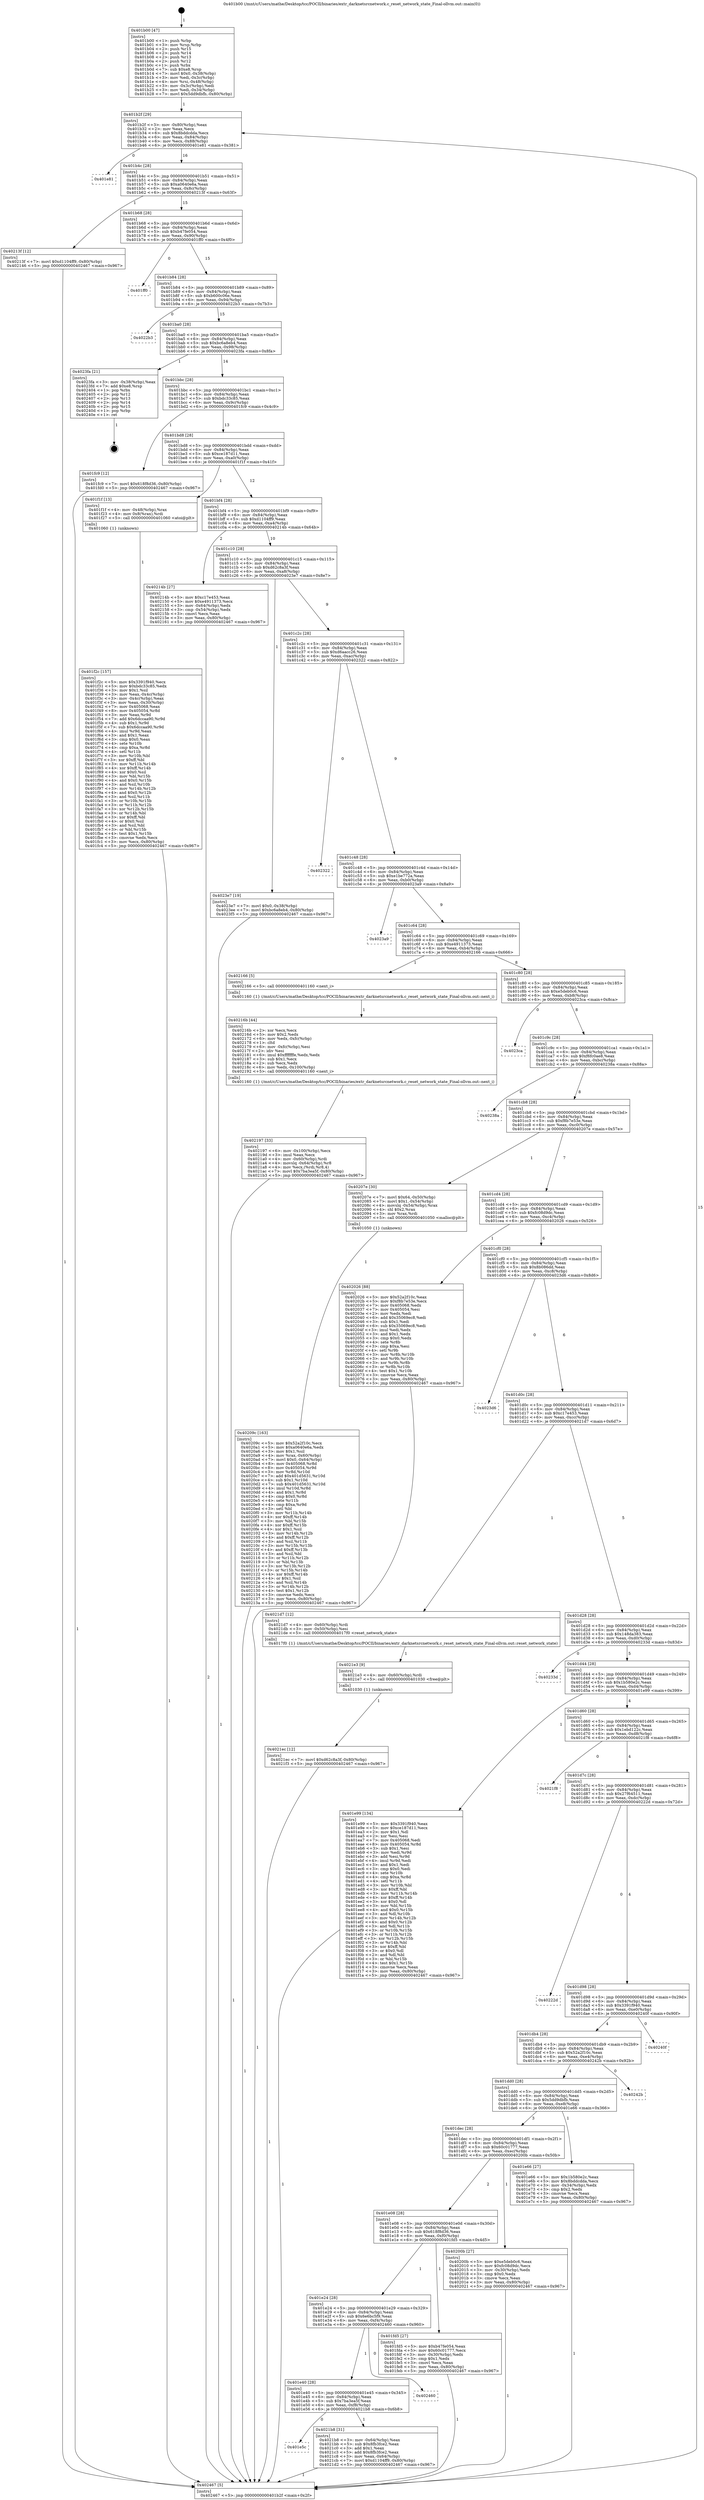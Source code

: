digraph "0x401b00" {
  label = "0x401b00 (/mnt/c/Users/mathe/Desktop/tcc/POCII/binaries/extr_darknetsrcnetwork.c_reset_network_state_Final-ollvm.out::main(0))"
  labelloc = "t"
  node[shape=record]

  Entry [label="",width=0.3,height=0.3,shape=circle,fillcolor=black,style=filled]
  "0x401b2f" [label="{
     0x401b2f [29]\l
     | [instrs]\l
     &nbsp;&nbsp;0x401b2f \<+3\>: mov -0x80(%rbp),%eax\l
     &nbsp;&nbsp;0x401b32 \<+2\>: mov %eax,%ecx\l
     &nbsp;&nbsp;0x401b34 \<+6\>: sub $0x8bddcdda,%ecx\l
     &nbsp;&nbsp;0x401b3a \<+6\>: mov %eax,-0x84(%rbp)\l
     &nbsp;&nbsp;0x401b40 \<+6\>: mov %ecx,-0x88(%rbp)\l
     &nbsp;&nbsp;0x401b46 \<+6\>: je 0000000000401e81 \<main+0x381\>\l
  }"]
  "0x401e81" [label="{
     0x401e81\l
  }", style=dashed]
  "0x401b4c" [label="{
     0x401b4c [28]\l
     | [instrs]\l
     &nbsp;&nbsp;0x401b4c \<+5\>: jmp 0000000000401b51 \<main+0x51\>\l
     &nbsp;&nbsp;0x401b51 \<+6\>: mov -0x84(%rbp),%eax\l
     &nbsp;&nbsp;0x401b57 \<+5\>: sub $0xa0640e6a,%eax\l
     &nbsp;&nbsp;0x401b5c \<+6\>: mov %eax,-0x8c(%rbp)\l
     &nbsp;&nbsp;0x401b62 \<+6\>: je 000000000040213f \<main+0x63f\>\l
  }"]
  Exit [label="",width=0.3,height=0.3,shape=circle,fillcolor=black,style=filled,peripheries=2]
  "0x40213f" [label="{
     0x40213f [12]\l
     | [instrs]\l
     &nbsp;&nbsp;0x40213f \<+7\>: movl $0xd1104ff9,-0x80(%rbp)\l
     &nbsp;&nbsp;0x402146 \<+5\>: jmp 0000000000402467 \<main+0x967\>\l
  }"]
  "0x401b68" [label="{
     0x401b68 [28]\l
     | [instrs]\l
     &nbsp;&nbsp;0x401b68 \<+5\>: jmp 0000000000401b6d \<main+0x6d\>\l
     &nbsp;&nbsp;0x401b6d \<+6\>: mov -0x84(%rbp),%eax\l
     &nbsp;&nbsp;0x401b73 \<+5\>: sub $0xb47fe054,%eax\l
     &nbsp;&nbsp;0x401b78 \<+6\>: mov %eax,-0x90(%rbp)\l
     &nbsp;&nbsp;0x401b7e \<+6\>: je 0000000000401ff0 \<main+0x4f0\>\l
  }"]
  "0x4021ec" [label="{
     0x4021ec [12]\l
     | [instrs]\l
     &nbsp;&nbsp;0x4021ec \<+7\>: movl $0xd62c8a3f,-0x80(%rbp)\l
     &nbsp;&nbsp;0x4021f3 \<+5\>: jmp 0000000000402467 \<main+0x967\>\l
  }"]
  "0x401ff0" [label="{
     0x401ff0\l
  }", style=dashed]
  "0x401b84" [label="{
     0x401b84 [28]\l
     | [instrs]\l
     &nbsp;&nbsp;0x401b84 \<+5\>: jmp 0000000000401b89 \<main+0x89\>\l
     &nbsp;&nbsp;0x401b89 \<+6\>: mov -0x84(%rbp),%eax\l
     &nbsp;&nbsp;0x401b8f \<+5\>: sub $0xb600c06e,%eax\l
     &nbsp;&nbsp;0x401b94 \<+6\>: mov %eax,-0x94(%rbp)\l
     &nbsp;&nbsp;0x401b9a \<+6\>: je 00000000004022b3 \<main+0x7b3\>\l
  }"]
  "0x4021e3" [label="{
     0x4021e3 [9]\l
     | [instrs]\l
     &nbsp;&nbsp;0x4021e3 \<+4\>: mov -0x60(%rbp),%rdi\l
     &nbsp;&nbsp;0x4021e7 \<+5\>: call 0000000000401030 \<free@plt\>\l
     | [calls]\l
     &nbsp;&nbsp;0x401030 \{1\} (unknown)\l
  }"]
  "0x4022b3" [label="{
     0x4022b3\l
  }", style=dashed]
  "0x401ba0" [label="{
     0x401ba0 [28]\l
     | [instrs]\l
     &nbsp;&nbsp;0x401ba0 \<+5\>: jmp 0000000000401ba5 \<main+0xa5\>\l
     &nbsp;&nbsp;0x401ba5 \<+6\>: mov -0x84(%rbp),%eax\l
     &nbsp;&nbsp;0x401bab \<+5\>: sub $0xbc6a8eb4,%eax\l
     &nbsp;&nbsp;0x401bb0 \<+6\>: mov %eax,-0x98(%rbp)\l
     &nbsp;&nbsp;0x401bb6 \<+6\>: je 00000000004023fa \<main+0x8fa\>\l
  }"]
  "0x401e5c" [label="{
     0x401e5c\l
  }", style=dashed]
  "0x4023fa" [label="{
     0x4023fa [21]\l
     | [instrs]\l
     &nbsp;&nbsp;0x4023fa \<+3\>: mov -0x38(%rbp),%eax\l
     &nbsp;&nbsp;0x4023fd \<+7\>: add $0xe8,%rsp\l
     &nbsp;&nbsp;0x402404 \<+1\>: pop %rbx\l
     &nbsp;&nbsp;0x402405 \<+2\>: pop %r12\l
     &nbsp;&nbsp;0x402407 \<+2\>: pop %r13\l
     &nbsp;&nbsp;0x402409 \<+2\>: pop %r14\l
     &nbsp;&nbsp;0x40240b \<+2\>: pop %r15\l
     &nbsp;&nbsp;0x40240d \<+1\>: pop %rbp\l
     &nbsp;&nbsp;0x40240e \<+1\>: ret\l
  }"]
  "0x401bbc" [label="{
     0x401bbc [28]\l
     | [instrs]\l
     &nbsp;&nbsp;0x401bbc \<+5\>: jmp 0000000000401bc1 \<main+0xc1\>\l
     &nbsp;&nbsp;0x401bc1 \<+6\>: mov -0x84(%rbp),%eax\l
     &nbsp;&nbsp;0x401bc7 \<+5\>: sub $0xbdc33c85,%eax\l
     &nbsp;&nbsp;0x401bcc \<+6\>: mov %eax,-0x9c(%rbp)\l
     &nbsp;&nbsp;0x401bd2 \<+6\>: je 0000000000401fc9 \<main+0x4c9\>\l
  }"]
  "0x4021b8" [label="{
     0x4021b8 [31]\l
     | [instrs]\l
     &nbsp;&nbsp;0x4021b8 \<+3\>: mov -0x64(%rbp),%eax\l
     &nbsp;&nbsp;0x4021bb \<+5\>: sub $0x8fb3fce2,%eax\l
     &nbsp;&nbsp;0x4021c0 \<+3\>: add $0x1,%eax\l
     &nbsp;&nbsp;0x4021c3 \<+5\>: add $0x8fb3fce2,%eax\l
     &nbsp;&nbsp;0x4021c8 \<+3\>: mov %eax,-0x64(%rbp)\l
     &nbsp;&nbsp;0x4021cb \<+7\>: movl $0xd1104ff9,-0x80(%rbp)\l
     &nbsp;&nbsp;0x4021d2 \<+5\>: jmp 0000000000402467 \<main+0x967\>\l
  }"]
  "0x401fc9" [label="{
     0x401fc9 [12]\l
     | [instrs]\l
     &nbsp;&nbsp;0x401fc9 \<+7\>: movl $0x618f8d36,-0x80(%rbp)\l
     &nbsp;&nbsp;0x401fd0 \<+5\>: jmp 0000000000402467 \<main+0x967\>\l
  }"]
  "0x401bd8" [label="{
     0x401bd8 [28]\l
     | [instrs]\l
     &nbsp;&nbsp;0x401bd8 \<+5\>: jmp 0000000000401bdd \<main+0xdd\>\l
     &nbsp;&nbsp;0x401bdd \<+6\>: mov -0x84(%rbp),%eax\l
     &nbsp;&nbsp;0x401be3 \<+5\>: sub $0xce187d11,%eax\l
     &nbsp;&nbsp;0x401be8 \<+6\>: mov %eax,-0xa0(%rbp)\l
     &nbsp;&nbsp;0x401bee \<+6\>: je 0000000000401f1f \<main+0x41f\>\l
  }"]
  "0x401e40" [label="{
     0x401e40 [28]\l
     | [instrs]\l
     &nbsp;&nbsp;0x401e40 \<+5\>: jmp 0000000000401e45 \<main+0x345\>\l
     &nbsp;&nbsp;0x401e45 \<+6\>: mov -0x84(%rbp),%eax\l
     &nbsp;&nbsp;0x401e4b \<+5\>: sub $0x7ba3ea5f,%eax\l
     &nbsp;&nbsp;0x401e50 \<+6\>: mov %eax,-0xf8(%rbp)\l
     &nbsp;&nbsp;0x401e56 \<+6\>: je 00000000004021b8 \<main+0x6b8\>\l
  }"]
  "0x401f1f" [label="{
     0x401f1f [13]\l
     | [instrs]\l
     &nbsp;&nbsp;0x401f1f \<+4\>: mov -0x48(%rbp),%rax\l
     &nbsp;&nbsp;0x401f23 \<+4\>: mov 0x8(%rax),%rdi\l
     &nbsp;&nbsp;0x401f27 \<+5\>: call 0000000000401060 \<atoi@plt\>\l
     | [calls]\l
     &nbsp;&nbsp;0x401060 \{1\} (unknown)\l
  }"]
  "0x401bf4" [label="{
     0x401bf4 [28]\l
     | [instrs]\l
     &nbsp;&nbsp;0x401bf4 \<+5\>: jmp 0000000000401bf9 \<main+0xf9\>\l
     &nbsp;&nbsp;0x401bf9 \<+6\>: mov -0x84(%rbp),%eax\l
     &nbsp;&nbsp;0x401bff \<+5\>: sub $0xd1104ff9,%eax\l
     &nbsp;&nbsp;0x401c04 \<+6\>: mov %eax,-0xa4(%rbp)\l
     &nbsp;&nbsp;0x401c0a \<+6\>: je 000000000040214b \<main+0x64b\>\l
  }"]
  "0x402460" [label="{
     0x402460\l
  }", style=dashed]
  "0x40214b" [label="{
     0x40214b [27]\l
     | [instrs]\l
     &nbsp;&nbsp;0x40214b \<+5\>: mov $0xc17e453,%eax\l
     &nbsp;&nbsp;0x402150 \<+5\>: mov $0xe4911373,%ecx\l
     &nbsp;&nbsp;0x402155 \<+3\>: mov -0x64(%rbp),%edx\l
     &nbsp;&nbsp;0x402158 \<+3\>: cmp -0x54(%rbp),%edx\l
     &nbsp;&nbsp;0x40215b \<+3\>: cmovl %ecx,%eax\l
     &nbsp;&nbsp;0x40215e \<+3\>: mov %eax,-0x80(%rbp)\l
     &nbsp;&nbsp;0x402161 \<+5\>: jmp 0000000000402467 \<main+0x967\>\l
  }"]
  "0x401c10" [label="{
     0x401c10 [28]\l
     | [instrs]\l
     &nbsp;&nbsp;0x401c10 \<+5\>: jmp 0000000000401c15 \<main+0x115\>\l
     &nbsp;&nbsp;0x401c15 \<+6\>: mov -0x84(%rbp),%eax\l
     &nbsp;&nbsp;0x401c1b \<+5\>: sub $0xd62c8a3f,%eax\l
     &nbsp;&nbsp;0x401c20 \<+6\>: mov %eax,-0xa8(%rbp)\l
     &nbsp;&nbsp;0x401c26 \<+6\>: je 00000000004023e7 \<main+0x8e7\>\l
  }"]
  "0x402197" [label="{
     0x402197 [33]\l
     | [instrs]\l
     &nbsp;&nbsp;0x402197 \<+6\>: mov -0x100(%rbp),%ecx\l
     &nbsp;&nbsp;0x40219d \<+3\>: imul %eax,%ecx\l
     &nbsp;&nbsp;0x4021a0 \<+4\>: mov -0x60(%rbp),%rdi\l
     &nbsp;&nbsp;0x4021a4 \<+4\>: movslq -0x64(%rbp),%r8\l
     &nbsp;&nbsp;0x4021a8 \<+4\>: mov %ecx,(%rdi,%r8,4)\l
     &nbsp;&nbsp;0x4021ac \<+7\>: movl $0x7ba3ea5f,-0x80(%rbp)\l
     &nbsp;&nbsp;0x4021b3 \<+5\>: jmp 0000000000402467 \<main+0x967\>\l
  }"]
  "0x4023e7" [label="{
     0x4023e7 [19]\l
     | [instrs]\l
     &nbsp;&nbsp;0x4023e7 \<+7\>: movl $0x0,-0x38(%rbp)\l
     &nbsp;&nbsp;0x4023ee \<+7\>: movl $0xbc6a8eb4,-0x80(%rbp)\l
     &nbsp;&nbsp;0x4023f5 \<+5\>: jmp 0000000000402467 \<main+0x967\>\l
  }"]
  "0x401c2c" [label="{
     0x401c2c [28]\l
     | [instrs]\l
     &nbsp;&nbsp;0x401c2c \<+5\>: jmp 0000000000401c31 \<main+0x131\>\l
     &nbsp;&nbsp;0x401c31 \<+6\>: mov -0x84(%rbp),%eax\l
     &nbsp;&nbsp;0x401c37 \<+5\>: sub $0xd6aacc26,%eax\l
     &nbsp;&nbsp;0x401c3c \<+6\>: mov %eax,-0xac(%rbp)\l
     &nbsp;&nbsp;0x401c42 \<+6\>: je 0000000000402322 \<main+0x822\>\l
  }"]
  "0x40216b" [label="{
     0x40216b [44]\l
     | [instrs]\l
     &nbsp;&nbsp;0x40216b \<+2\>: xor %ecx,%ecx\l
     &nbsp;&nbsp;0x40216d \<+5\>: mov $0x2,%edx\l
     &nbsp;&nbsp;0x402172 \<+6\>: mov %edx,-0xfc(%rbp)\l
     &nbsp;&nbsp;0x402178 \<+1\>: cltd\l
     &nbsp;&nbsp;0x402179 \<+6\>: mov -0xfc(%rbp),%esi\l
     &nbsp;&nbsp;0x40217f \<+2\>: idiv %esi\l
     &nbsp;&nbsp;0x402181 \<+6\>: imul $0xfffffffe,%edx,%edx\l
     &nbsp;&nbsp;0x402187 \<+3\>: sub $0x1,%ecx\l
     &nbsp;&nbsp;0x40218a \<+2\>: sub %ecx,%edx\l
     &nbsp;&nbsp;0x40218c \<+6\>: mov %edx,-0x100(%rbp)\l
     &nbsp;&nbsp;0x402192 \<+5\>: call 0000000000401160 \<next_i\>\l
     | [calls]\l
     &nbsp;&nbsp;0x401160 \{1\} (/mnt/c/Users/mathe/Desktop/tcc/POCII/binaries/extr_darknetsrcnetwork.c_reset_network_state_Final-ollvm.out::next_i)\l
  }"]
  "0x402322" [label="{
     0x402322\l
  }", style=dashed]
  "0x401c48" [label="{
     0x401c48 [28]\l
     | [instrs]\l
     &nbsp;&nbsp;0x401c48 \<+5\>: jmp 0000000000401c4d \<main+0x14d\>\l
     &nbsp;&nbsp;0x401c4d \<+6\>: mov -0x84(%rbp),%eax\l
     &nbsp;&nbsp;0x401c53 \<+5\>: sub $0xe1be772a,%eax\l
     &nbsp;&nbsp;0x401c58 \<+6\>: mov %eax,-0xb0(%rbp)\l
     &nbsp;&nbsp;0x401c5e \<+6\>: je 00000000004023a9 \<main+0x8a9\>\l
  }"]
  "0x40209c" [label="{
     0x40209c [163]\l
     | [instrs]\l
     &nbsp;&nbsp;0x40209c \<+5\>: mov $0x52a2f10c,%ecx\l
     &nbsp;&nbsp;0x4020a1 \<+5\>: mov $0xa0640e6a,%edx\l
     &nbsp;&nbsp;0x4020a6 \<+3\>: mov $0x1,%sil\l
     &nbsp;&nbsp;0x4020a9 \<+4\>: mov %rax,-0x60(%rbp)\l
     &nbsp;&nbsp;0x4020ad \<+7\>: movl $0x0,-0x64(%rbp)\l
     &nbsp;&nbsp;0x4020b4 \<+8\>: mov 0x405068,%r8d\l
     &nbsp;&nbsp;0x4020bc \<+8\>: mov 0x405054,%r9d\l
     &nbsp;&nbsp;0x4020c4 \<+3\>: mov %r8d,%r10d\l
     &nbsp;&nbsp;0x4020c7 \<+7\>: add $0x401d5631,%r10d\l
     &nbsp;&nbsp;0x4020ce \<+4\>: sub $0x1,%r10d\l
     &nbsp;&nbsp;0x4020d2 \<+7\>: sub $0x401d5631,%r10d\l
     &nbsp;&nbsp;0x4020d9 \<+4\>: imul %r10d,%r8d\l
     &nbsp;&nbsp;0x4020dd \<+4\>: and $0x1,%r8d\l
     &nbsp;&nbsp;0x4020e1 \<+4\>: cmp $0x0,%r8d\l
     &nbsp;&nbsp;0x4020e5 \<+4\>: sete %r11b\l
     &nbsp;&nbsp;0x4020e9 \<+4\>: cmp $0xa,%r9d\l
     &nbsp;&nbsp;0x4020ed \<+3\>: setl %bl\l
     &nbsp;&nbsp;0x4020f0 \<+3\>: mov %r11b,%r14b\l
     &nbsp;&nbsp;0x4020f3 \<+4\>: xor $0xff,%r14b\l
     &nbsp;&nbsp;0x4020f7 \<+3\>: mov %bl,%r15b\l
     &nbsp;&nbsp;0x4020fa \<+4\>: xor $0xff,%r15b\l
     &nbsp;&nbsp;0x4020fe \<+4\>: xor $0x1,%sil\l
     &nbsp;&nbsp;0x402102 \<+3\>: mov %r14b,%r12b\l
     &nbsp;&nbsp;0x402105 \<+4\>: and $0xff,%r12b\l
     &nbsp;&nbsp;0x402109 \<+3\>: and %sil,%r11b\l
     &nbsp;&nbsp;0x40210c \<+3\>: mov %r15b,%r13b\l
     &nbsp;&nbsp;0x40210f \<+4\>: and $0xff,%r13b\l
     &nbsp;&nbsp;0x402113 \<+3\>: and %sil,%bl\l
     &nbsp;&nbsp;0x402116 \<+3\>: or %r11b,%r12b\l
     &nbsp;&nbsp;0x402119 \<+3\>: or %bl,%r13b\l
     &nbsp;&nbsp;0x40211c \<+3\>: xor %r13b,%r12b\l
     &nbsp;&nbsp;0x40211f \<+3\>: or %r15b,%r14b\l
     &nbsp;&nbsp;0x402122 \<+4\>: xor $0xff,%r14b\l
     &nbsp;&nbsp;0x402126 \<+4\>: or $0x1,%sil\l
     &nbsp;&nbsp;0x40212a \<+3\>: and %sil,%r14b\l
     &nbsp;&nbsp;0x40212d \<+3\>: or %r14b,%r12b\l
     &nbsp;&nbsp;0x402130 \<+4\>: test $0x1,%r12b\l
     &nbsp;&nbsp;0x402134 \<+3\>: cmovne %edx,%ecx\l
     &nbsp;&nbsp;0x402137 \<+3\>: mov %ecx,-0x80(%rbp)\l
     &nbsp;&nbsp;0x40213a \<+5\>: jmp 0000000000402467 \<main+0x967\>\l
  }"]
  "0x4023a9" [label="{
     0x4023a9\l
  }", style=dashed]
  "0x401c64" [label="{
     0x401c64 [28]\l
     | [instrs]\l
     &nbsp;&nbsp;0x401c64 \<+5\>: jmp 0000000000401c69 \<main+0x169\>\l
     &nbsp;&nbsp;0x401c69 \<+6\>: mov -0x84(%rbp),%eax\l
     &nbsp;&nbsp;0x401c6f \<+5\>: sub $0xe4911373,%eax\l
     &nbsp;&nbsp;0x401c74 \<+6\>: mov %eax,-0xb4(%rbp)\l
     &nbsp;&nbsp;0x401c7a \<+6\>: je 0000000000402166 \<main+0x666\>\l
  }"]
  "0x401e24" [label="{
     0x401e24 [28]\l
     | [instrs]\l
     &nbsp;&nbsp;0x401e24 \<+5\>: jmp 0000000000401e29 \<main+0x329\>\l
     &nbsp;&nbsp;0x401e29 \<+6\>: mov -0x84(%rbp),%eax\l
     &nbsp;&nbsp;0x401e2f \<+5\>: sub $0x6e6bc5f9,%eax\l
     &nbsp;&nbsp;0x401e34 \<+6\>: mov %eax,-0xf4(%rbp)\l
     &nbsp;&nbsp;0x401e3a \<+6\>: je 0000000000402460 \<main+0x960\>\l
  }"]
  "0x402166" [label="{
     0x402166 [5]\l
     | [instrs]\l
     &nbsp;&nbsp;0x402166 \<+5\>: call 0000000000401160 \<next_i\>\l
     | [calls]\l
     &nbsp;&nbsp;0x401160 \{1\} (/mnt/c/Users/mathe/Desktop/tcc/POCII/binaries/extr_darknetsrcnetwork.c_reset_network_state_Final-ollvm.out::next_i)\l
  }"]
  "0x401c80" [label="{
     0x401c80 [28]\l
     | [instrs]\l
     &nbsp;&nbsp;0x401c80 \<+5\>: jmp 0000000000401c85 \<main+0x185\>\l
     &nbsp;&nbsp;0x401c85 \<+6\>: mov -0x84(%rbp),%eax\l
     &nbsp;&nbsp;0x401c8b \<+5\>: sub $0xe5deb0c6,%eax\l
     &nbsp;&nbsp;0x401c90 \<+6\>: mov %eax,-0xb8(%rbp)\l
     &nbsp;&nbsp;0x401c96 \<+6\>: je 00000000004023ca \<main+0x8ca\>\l
  }"]
  "0x401fd5" [label="{
     0x401fd5 [27]\l
     | [instrs]\l
     &nbsp;&nbsp;0x401fd5 \<+5\>: mov $0xb47fe054,%eax\l
     &nbsp;&nbsp;0x401fda \<+5\>: mov $0x60c01777,%ecx\l
     &nbsp;&nbsp;0x401fdf \<+3\>: mov -0x30(%rbp),%edx\l
     &nbsp;&nbsp;0x401fe2 \<+3\>: cmp $0x1,%edx\l
     &nbsp;&nbsp;0x401fe5 \<+3\>: cmovl %ecx,%eax\l
     &nbsp;&nbsp;0x401fe8 \<+3\>: mov %eax,-0x80(%rbp)\l
     &nbsp;&nbsp;0x401feb \<+5\>: jmp 0000000000402467 \<main+0x967\>\l
  }"]
  "0x4023ca" [label="{
     0x4023ca\l
  }", style=dashed]
  "0x401c9c" [label="{
     0x401c9c [28]\l
     | [instrs]\l
     &nbsp;&nbsp;0x401c9c \<+5\>: jmp 0000000000401ca1 \<main+0x1a1\>\l
     &nbsp;&nbsp;0x401ca1 \<+6\>: mov -0x84(%rbp),%eax\l
     &nbsp;&nbsp;0x401ca7 \<+5\>: sub $0xf6fc0ae8,%eax\l
     &nbsp;&nbsp;0x401cac \<+6\>: mov %eax,-0xbc(%rbp)\l
     &nbsp;&nbsp;0x401cb2 \<+6\>: je 000000000040238a \<main+0x88a\>\l
  }"]
  "0x401e08" [label="{
     0x401e08 [28]\l
     | [instrs]\l
     &nbsp;&nbsp;0x401e08 \<+5\>: jmp 0000000000401e0d \<main+0x30d\>\l
     &nbsp;&nbsp;0x401e0d \<+6\>: mov -0x84(%rbp),%eax\l
     &nbsp;&nbsp;0x401e13 \<+5\>: sub $0x618f8d36,%eax\l
     &nbsp;&nbsp;0x401e18 \<+6\>: mov %eax,-0xf0(%rbp)\l
     &nbsp;&nbsp;0x401e1e \<+6\>: je 0000000000401fd5 \<main+0x4d5\>\l
  }"]
  "0x40238a" [label="{
     0x40238a\l
  }", style=dashed]
  "0x401cb8" [label="{
     0x401cb8 [28]\l
     | [instrs]\l
     &nbsp;&nbsp;0x401cb8 \<+5\>: jmp 0000000000401cbd \<main+0x1bd\>\l
     &nbsp;&nbsp;0x401cbd \<+6\>: mov -0x84(%rbp),%eax\l
     &nbsp;&nbsp;0x401cc3 \<+5\>: sub $0xf8b7e53e,%eax\l
     &nbsp;&nbsp;0x401cc8 \<+6\>: mov %eax,-0xc0(%rbp)\l
     &nbsp;&nbsp;0x401cce \<+6\>: je 000000000040207e \<main+0x57e\>\l
  }"]
  "0x40200b" [label="{
     0x40200b [27]\l
     | [instrs]\l
     &nbsp;&nbsp;0x40200b \<+5\>: mov $0xe5deb0c6,%eax\l
     &nbsp;&nbsp;0x402010 \<+5\>: mov $0xfc08d9dc,%ecx\l
     &nbsp;&nbsp;0x402015 \<+3\>: mov -0x30(%rbp),%edx\l
     &nbsp;&nbsp;0x402018 \<+3\>: cmp $0x0,%edx\l
     &nbsp;&nbsp;0x40201b \<+3\>: cmove %ecx,%eax\l
     &nbsp;&nbsp;0x40201e \<+3\>: mov %eax,-0x80(%rbp)\l
     &nbsp;&nbsp;0x402021 \<+5\>: jmp 0000000000402467 \<main+0x967\>\l
  }"]
  "0x40207e" [label="{
     0x40207e [30]\l
     | [instrs]\l
     &nbsp;&nbsp;0x40207e \<+7\>: movl $0x64,-0x50(%rbp)\l
     &nbsp;&nbsp;0x402085 \<+7\>: movl $0x1,-0x54(%rbp)\l
     &nbsp;&nbsp;0x40208c \<+4\>: movslq -0x54(%rbp),%rax\l
     &nbsp;&nbsp;0x402090 \<+4\>: shl $0x2,%rax\l
     &nbsp;&nbsp;0x402094 \<+3\>: mov %rax,%rdi\l
     &nbsp;&nbsp;0x402097 \<+5\>: call 0000000000401050 \<malloc@plt\>\l
     | [calls]\l
     &nbsp;&nbsp;0x401050 \{1\} (unknown)\l
  }"]
  "0x401cd4" [label="{
     0x401cd4 [28]\l
     | [instrs]\l
     &nbsp;&nbsp;0x401cd4 \<+5\>: jmp 0000000000401cd9 \<main+0x1d9\>\l
     &nbsp;&nbsp;0x401cd9 \<+6\>: mov -0x84(%rbp),%eax\l
     &nbsp;&nbsp;0x401cdf \<+5\>: sub $0xfc08d9dc,%eax\l
     &nbsp;&nbsp;0x401ce4 \<+6\>: mov %eax,-0xc4(%rbp)\l
     &nbsp;&nbsp;0x401cea \<+6\>: je 0000000000402026 \<main+0x526\>\l
  }"]
  "0x401f2c" [label="{
     0x401f2c [157]\l
     | [instrs]\l
     &nbsp;&nbsp;0x401f2c \<+5\>: mov $0x3391f940,%ecx\l
     &nbsp;&nbsp;0x401f31 \<+5\>: mov $0xbdc33c85,%edx\l
     &nbsp;&nbsp;0x401f36 \<+3\>: mov $0x1,%sil\l
     &nbsp;&nbsp;0x401f39 \<+3\>: mov %eax,-0x4c(%rbp)\l
     &nbsp;&nbsp;0x401f3c \<+3\>: mov -0x4c(%rbp),%eax\l
     &nbsp;&nbsp;0x401f3f \<+3\>: mov %eax,-0x30(%rbp)\l
     &nbsp;&nbsp;0x401f42 \<+7\>: mov 0x405068,%eax\l
     &nbsp;&nbsp;0x401f49 \<+8\>: mov 0x405054,%r8d\l
     &nbsp;&nbsp;0x401f51 \<+3\>: mov %eax,%r9d\l
     &nbsp;&nbsp;0x401f54 \<+7\>: add $0x6dccaa90,%r9d\l
     &nbsp;&nbsp;0x401f5b \<+4\>: sub $0x1,%r9d\l
     &nbsp;&nbsp;0x401f5f \<+7\>: sub $0x6dccaa90,%r9d\l
     &nbsp;&nbsp;0x401f66 \<+4\>: imul %r9d,%eax\l
     &nbsp;&nbsp;0x401f6a \<+3\>: and $0x1,%eax\l
     &nbsp;&nbsp;0x401f6d \<+3\>: cmp $0x0,%eax\l
     &nbsp;&nbsp;0x401f70 \<+4\>: sete %r10b\l
     &nbsp;&nbsp;0x401f74 \<+4\>: cmp $0xa,%r8d\l
     &nbsp;&nbsp;0x401f78 \<+4\>: setl %r11b\l
     &nbsp;&nbsp;0x401f7c \<+3\>: mov %r10b,%bl\l
     &nbsp;&nbsp;0x401f7f \<+3\>: xor $0xff,%bl\l
     &nbsp;&nbsp;0x401f82 \<+3\>: mov %r11b,%r14b\l
     &nbsp;&nbsp;0x401f85 \<+4\>: xor $0xff,%r14b\l
     &nbsp;&nbsp;0x401f89 \<+4\>: xor $0x0,%sil\l
     &nbsp;&nbsp;0x401f8d \<+3\>: mov %bl,%r15b\l
     &nbsp;&nbsp;0x401f90 \<+4\>: and $0x0,%r15b\l
     &nbsp;&nbsp;0x401f94 \<+3\>: and %sil,%r10b\l
     &nbsp;&nbsp;0x401f97 \<+3\>: mov %r14b,%r12b\l
     &nbsp;&nbsp;0x401f9a \<+4\>: and $0x0,%r12b\l
     &nbsp;&nbsp;0x401f9e \<+3\>: and %sil,%r11b\l
     &nbsp;&nbsp;0x401fa1 \<+3\>: or %r10b,%r15b\l
     &nbsp;&nbsp;0x401fa4 \<+3\>: or %r11b,%r12b\l
     &nbsp;&nbsp;0x401fa7 \<+3\>: xor %r12b,%r15b\l
     &nbsp;&nbsp;0x401faa \<+3\>: or %r14b,%bl\l
     &nbsp;&nbsp;0x401fad \<+3\>: xor $0xff,%bl\l
     &nbsp;&nbsp;0x401fb0 \<+4\>: or $0x0,%sil\l
     &nbsp;&nbsp;0x401fb4 \<+3\>: and %sil,%bl\l
     &nbsp;&nbsp;0x401fb7 \<+3\>: or %bl,%r15b\l
     &nbsp;&nbsp;0x401fba \<+4\>: test $0x1,%r15b\l
     &nbsp;&nbsp;0x401fbe \<+3\>: cmovne %edx,%ecx\l
     &nbsp;&nbsp;0x401fc1 \<+3\>: mov %ecx,-0x80(%rbp)\l
     &nbsp;&nbsp;0x401fc4 \<+5\>: jmp 0000000000402467 \<main+0x967\>\l
  }"]
  "0x402026" [label="{
     0x402026 [88]\l
     | [instrs]\l
     &nbsp;&nbsp;0x402026 \<+5\>: mov $0x52a2f10c,%eax\l
     &nbsp;&nbsp;0x40202b \<+5\>: mov $0xf8b7e53e,%ecx\l
     &nbsp;&nbsp;0x402030 \<+7\>: mov 0x405068,%edx\l
     &nbsp;&nbsp;0x402037 \<+7\>: mov 0x405054,%esi\l
     &nbsp;&nbsp;0x40203e \<+2\>: mov %edx,%edi\l
     &nbsp;&nbsp;0x402040 \<+6\>: add $0x35069ec8,%edi\l
     &nbsp;&nbsp;0x402046 \<+3\>: sub $0x1,%edi\l
     &nbsp;&nbsp;0x402049 \<+6\>: sub $0x35069ec8,%edi\l
     &nbsp;&nbsp;0x40204f \<+3\>: imul %edi,%edx\l
     &nbsp;&nbsp;0x402052 \<+3\>: and $0x1,%edx\l
     &nbsp;&nbsp;0x402055 \<+3\>: cmp $0x0,%edx\l
     &nbsp;&nbsp;0x402058 \<+4\>: sete %r8b\l
     &nbsp;&nbsp;0x40205c \<+3\>: cmp $0xa,%esi\l
     &nbsp;&nbsp;0x40205f \<+4\>: setl %r9b\l
     &nbsp;&nbsp;0x402063 \<+3\>: mov %r8b,%r10b\l
     &nbsp;&nbsp;0x402066 \<+3\>: and %r9b,%r10b\l
     &nbsp;&nbsp;0x402069 \<+3\>: xor %r9b,%r8b\l
     &nbsp;&nbsp;0x40206c \<+3\>: or %r8b,%r10b\l
     &nbsp;&nbsp;0x40206f \<+4\>: test $0x1,%r10b\l
     &nbsp;&nbsp;0x402073 \<+3\>: cmovne %ecx,%eax\l
     &nbsp;&nbsp;0x402076 \<+3\>: mov %eax,-0x80(%rbp)\l
     &nbsp;&nbsp;0x402079 \<+5\>: jmp 0000000000402467 \<main+0x967\>\l
  }"]
  "0x401cf0" [label="{
     0x401cf0 [28]\l
     | [instrs]\l
     &nbsp;&nbsp;0x401cf0 \<+5\>: jmp 0000000000401cf5 \<main+0x1f5\>\l
     &nbsp;&nbsp;0x401cf5 \<+6\>: mov -0x84(%rbp),%eax\l
     &nbsp;&nbsp;0x401cfb \<+5\>: sub $0x8b086dd,%eax\l
     &nbsp;&nbsp;0x401d00 \<+6\>: mov %eax,-0xc8(%rbp)\l
     &nbsp;&nbsp;0x401d06 \<+6\>: je 00000000004023d6 \<main+0x8d6\>\l
  }"]
  "0x401b00" [label="{
     0x401b00 [47]\l
     | [instrs]\l
     &nbsp;&nbsp;0x401b00 \<+1\>: push %rbp\l
     &nbsp;&nbsp;0x401b01 \<+3\>: mov %rsp,%rbp\l
     &nbsp;&nbsp;0x401b04 \<+2\>: push %r15\l
     &nbsp;&nbsp;0x401b06 \<+2\>: push %r14\l
     &nbsp;&nbsp;0x401b08 \<+2\>: push %r13\l
     &nbsp;&nbsp;0x401b0a \<+2\>: push %r12\l
     &nbsp;&nbsp;0x401b0c \<+1\>: push %rbx\l
     &nbsp;&nbsp;0x401b0d \<+7\>: sub $0xe8,%rsp\l
     &nbsp;&nbsp;0x401b14 \<+7\>: movl $0x0,-0x38(%rbp)\l
     &nbsp;&nbsp;0x401b1b \<+3\>: mov %edi,-0x3c(%rbp)\l
     &nbsp;&nbsp;0x401b1e \<+4\>: mov %rsi,-0x48(%rbp)\l
     &nbsp;&nbsp;0x401b22 \<+3\>: mov -0x3c(%rbp),%edi\l
     &nbsp;&nbsp;0x401b25 \<+3\>: mov %edi,-0x34(%rbp)\l
     &nbsp;&nbsp;0x401b28 \<+7\>: movl $0x5dd9dbfb,-0x80(%rbp)\l
  }"]
  "0x4023d6" [label="{
     0x4023d6\l
  }", style=dashed]
  "0x401d0c" [label="{
     0x401d0c [28]\l
     | [instrs]\l
     &nbsp;&nbsp;0x401d0c \<+5\>: jmp 0000000000401d11 \<main+0x211\>\l
     &nbsp;&nbsp;0x401d11 \<+6\>: mov -0x84(%rbp),%eax\l
     &nbsp;&nbsp;0x401d17 \<+5\>: sub $0xc17e453,%eax\l
     &nbsp;&nbsp;0x401d1c \<+6\>: mov %eax,-0xcc(%rbp)\l
     &nbsp;&nbsp;0x401d22 \<+6\>: je 00000000004021d7 \<main+0x6d7\>\l
  }"]
  "0x402467" [label="{
     0x402467 [5]\l
     | [instrs]\l
     &nbsp;&nbsp;0x402467 \<+5\>: jmp 0000000000401b2f \<main+0x2f\>\l
  }"]
  "0x4021d7" [label="{
     0x4021d7 [12]\l
     | [instrs]\l
     &nbsp;&nbsp;0x4021d7 \<+4\>: mov -0x60(%rbp),%rdi\l
     &nbsp;&nbsp;0x4021db \<+3\>: mov -0x50(%rbp),%esi\l
     &nbsp;&nbsp;0x4021de \<+5\>: call 00000000004017f0 \<reset_network_state\>\l
     | [calls]\l
     &nbsp;&nbsp;0x4017f0 \{1\} (/mnt/c/Users/mathe/Desktop/tcc/POCII/binaries/extr_darknetsrcnetwork.c_reset_network_state_Final-ollvm.out::reset_network_state)\l
  }"]
  "0x401d28" [label="{
     0x401d28 [28]\l
     | [instrs]\l
     &nbsp;&nbsp;0x401d28 \<+5\>: jmp 0000000000401d2d \<main+0x22d\>\l
     &nbsp;&nbsp;0x401d2d \<+6\>: mov -0x84(%rbp),%eax\l
     &nbsp;&nbsp;0x401d33 \<+5\>: sub $0x148da383,%eax\l
     &nbsp;&nbsp;0x401d38 \<+6\>: mov %eax,-0xd0(%rbp)\l
     &nbsp;&nbsp;0x401d3e \<+6\>: je 000000000040233d \<main+0x83d\>\l
  }"]
  "0x401dec" [label="{
     0x401dec [28]\l
     | [instrs]\l
     &nbsp;&nbsp;0x401dec \<+5\>: jmp 0000000000401df1 \<main+0x2f1\>\l
     &nbsp;&nbsp;0x401df1 \<+6\>: mov -0x84(%rbp),%eax\l
     &nbsp;&nbsp;0x401df7 \<+5\>: sub $0x60c01777,%eax\l
     &nbsp;&nbsp;0x401dfc \<+6\>: mov %eax,-0xec(%rbp)\l
     &nbsp;&nbsp;0x401e02 \<+6\>: je 000000000040200b \<main+0x50b\>\l
  }"]
  "0x40233d" [label="{
     0x40233d\l
  }", style=dashed]
  "0x401d44" [label="{
     0x401d44 [28]\l
     | [instrs]\l
     &nbsp;&nbsp;0x401d44 \<+5\>: jmp 0000000000401d49 \<main+0x249\>\l
     &nbsp;&nbsp;0x401d49 \<+6\>: mov -0x84(%rbp),%eax\l
     &nbsp;&nbsp;0x401d4f \<+5\>: sub $0x1b580e2c,%eax\l
     &nbsp;&nbsp;0x401d54 \<+6\>: mov %eax,-0xd4(%rbp)\l
     &nbsp;&nbsp;0x401d5a \<+6\>: je 0000000000401e99 \<main+0x399\>\l
  }"]
  "0x401e66" [label="{
     0x401e66 [27]\l
     | [instrs]\l
     &nbsp;&nbsp;0x401e66 \<+5\>: mov $0x1b580e2c,%eax\l
     &nbsp;&nbsp;0x401e6b \<+5\>: mov $0x8bddcdda,%ecx\l
     &nbsp;&nbsp;0x401e70 \<+3\>: mov -0x34(%rbp),%edx\l
     &nbsp;&nbsp;0x401e73 \<+3\>: cmp $0x2,%edx\l
     &nbsp;&nbsp;0x401e76 \<+3\>: cmovne %ecx,%eax\l
     &nbsp;&nbsp;0x401e79 \<+3\>: mov %eax,-0x80(%rbp)\l
     &nbsp;&nbsp;0x401e7c \<+5\>: jmp 0000000000402467 \<main+0x967\>\l
  }"]
  "0x401e99" [label="{
     0x401e99 [134]\l
     | [instrs]\l
     &nbsp;&nbsp;0x401e99 \<+5\>: mov $0x3391f940,%eax\l
     &nbsp;&nbsp;0x401e9e \<+5\>: mov $0xce187d11,%ecx\l
     &nbsp;&nbsp;0x401ea3 \<+2\>: mov $0x1,%dl\l
     &nbsp;&nbsp;0x401ea5 \<+2\>: xor %esi,%esi\l
     &nbsp;&nbsp;0x401ea7 \<+7\>: mov 0x405068,%edi\l
     &nbsp;&nbsp;0x401eae \<+8\>: mov 0x405054,%r8d\l
     &nbsp;&nbsp;0x401eb6 \<+3\>: sub $0x1,%esi\l
     &nbsp;&nbsp;0x401eb9 \<+3\>: mov %edi,%r9d\l
     &nbsp;&nbsp;0x401ebc \<+3\>: add %esi,%r9d\l
     &nbsp;&nbsp;0x401ebf \<+4\>: imul %r9d,%edi\l
     &nbsp;&nbsp;0x401ec3 \<+3\>: and $0x1,%edi\l
     &nbsp;&nbsp;0x401ec6 \<+3\>: cmp $0x0,%edi\l
     &nbsp;&nbsp;0x401ec9 \<+4\>: sete %r10b\l
     &nbsp;&nbsp;0x401ecd \<+4\>: cmp $0xa,%r8d\l
     &nbsp;&nbsp;0x401ed1 \<+4\>: setl %r11b\l
     &nbsp;&nbsp;0x401ed5 \<+3\>: mov %r10b,%bl\l
     &nbsp;&nbsp;0x401ed8 \<+3\>: xor $0xff,%bl\l
     &nbsp;&nbsp;0x401edb \<+3\>: mov %r11b,%r14b\l
     &nbsp;&nbsp;0x401ede \<+4\>: xor $0xff,%r14b\l
     &nbsp;&nbsp;0x401ee2 \<+3\>: xor $0x0,%dl\l
     &nbsp;&nbsp;0x401ee5 \<+3\>: mov %bl,%r15b\l
     &nbsp;&nbsp;0x401ee8 \<+4\>: and $0x0,%r15b\l
     &nbsp;&nbsp;0x401eec \<+3\>: and %dl,%r10b\l
     &nbsp;&nbsp;0x401eef \<+3\>: mov %r14b,%r12b\l
     &nbsp;&nbsp;0x401ef2 \<+4\>: and $0x0,%r12b\l
     &nbsp;&nbsp;0x401ef6 \<+3\>: and %dl,%r11b\l
     &nbsp;&nbsp;0x401ef9 \<+3\>: or %r10b,%r15b\l
     &nbsp;&nbsp;0x401efc \<+3\>: or %r11b,%r12b\l
     &nbsp;&nbsp;0x401eff \<+3\>: xor %r12b,%r15b\l
     &nbsp;&nbsp;0x401f02 \<+3\>: or %r14b,%bl\l
     &nbsp;&nbsp;0x401f05 \<+3\>: xor $0xff,%bl\l
     &nbsp;&nbsp;0x401f08 \<+3\>: or $0x0,%dl\l
     &nbsp;&nbsp;0x401f0b \<+2\>: and %dl,%bl\l
     &nbsp;&nbsp;0x401f0d \<+3\>: or %bl,%r15b\l
     &nbsp;&nbsp;0x401f10 \<+4\>: test $0x1,%r15b\l
     &nbsp;&nbsp;0x401f14 \<+3\>: cmovne %ecx,%eax\l
     &nbsp;&nbsp;0x401f17 \<+3\>: mov %eax,-0x80(%rbp)\l
     &nbsp;&nbsp;0x401f1a \<+5\>: jmp 0000000000402467 \<main+0x967\>\l
  }"]
  "0x401d60" [label="{
     0x401d60 [28]\l
     | [instrs]\l
     &nbsp;&nbsp;0x401d60 \<+5\>: jmp 0000000000401d65 \<main+0x265\>\l
     &nbsp;&nbsp;0x401d65 \<+6\>: mov -0x84(%rbp),%eax\l
     &nbsp;&nbsp;0x401d6b \<+5\>: sub $0x1ebd122c,%eax\l
     &nbsp;&nbsp;0x401d70 \<+6\>: mov %eax,-0xd8(%rbp)\l
     &nbsp;&nbsp;0x401d76 \<+6\>: je 00000000004021f8 \<main+0x6f8\>\l
  }"]
  "0x401dd0" [label="{
     0x401dd0 [28]\l
     | [instrs]\l
     &nbsp;&nbsp;0x401dd0 \<+5\>: jmp 0000000000401dd5 \<main+0x2d5\>\l
     &nbsp;&nbsp;0x401dd5 \<+6\>: mov -0x84(%rbp),%eax\l
     &nbsp;&nbsp;0x401ddb \<+5\>: sub $0x5dd9dbfb,%eax\l
     &nbsp;&nbsp;0x401de0 \<+6\>: mov %eax,-0xe8(%rbp)\l
     &nbsp;&nbsp;0x401de6 \<+6\>: je 0000000000401e66 \<main+0x366\>\l
  }"]
  "0x4021f8" [label="{
     0x4021f8\l
  }", style=dashed]
  "0x401d7c" [label="{
     0x401d7c [28]\l
     | [instrs]\l
     &nbsp;&nbsp;0x401d7c \<+5\>: jmp 0000000000401d81 \<main+0x281\>\l
     &nbsp;&nbsp;0x401d81 \<+6\>: mov -0x84(%rbp),%eax\l
     &nbsp;&nbsp;0x401d87 \<+5\>: sub $0x27f64511,%eax\l
     &nbsp;&nbsp;0x401d8c \<+6\>: mov %eax,-0xdc(%rbp)\l
     &nbsp;&nbsp;0x401d92 \<+6\>: je 000000000040222d \<main+0x72d\>\l
  }"]
  "0x40242b" [label="{
     0x40242b\l
  }", style=dashed]
  "0x40222d" [label="{
     0x40222d\l
  }", style=dashed]
  "0x401d98" [label="{
     0x401d98 [28]\l
     | [instrs]\l
     &nbsp;&nbsp;0x401d98 \<+5\>: jmp 0000000000401d9d \<main+0x29d\>\l
     &nbsp;&nbsp;0x401d9d \<+6\>: mov -0x84(%rbp),%eax\l
     &nbsp;&nbsp;0x401da3 \<+5\>: sub $0x3391f940,%eax\l
     &nbsp;&nbsp;0x401da8 \<+6\>: mov %eax,-0xe0(%rbp)\l
     &nbsp;&nbsp;0x401dae \<+6\>: je 000000000040240f \<main+0x90f\>\l
  }"]
  "0x401db4" [label="{
     0x401db4 [28]\l
     | [instrs]\l
     &nbsp;&nbsp;0x401db4 \<+5\>: jmp 0000000000401db9 \<main+0x2b9\>\l
     &nbsp;&nbsp;0x401db9 \<+6\>: mov -0x84(%rbp),%eax\l
     &nbsp;&nbsp;0x401dbf \<+5\>: sub $0x52a2f10c,%eax\l
     &nbsp;&nbsp;0x401dc4 \<+6\>: mov %eax,-0xe4(%rbp)\l
     &nbsp;&nbsp;0x401dca \<+6\>: je 000000000040242b \<main+0x92b\>\l
  }"]
  "0x40240f" [label="{
     0x40240f\l
  }", style=dashed]
  Entry -> "0x401b00" [label=" 1"]
  "0x401b2f" -> "0x401e81" [label=" 0"]
  "0x401b2f" -> "0x401b4c" [label=" 16"]
  "0x4023fa" -> Exit [label=" 1"]
  "0x401b4c" -> "0x40213f" [label=" 1"]
  "0x401b4c" -> "0x401b68" [label=" 15"]
  "0x4023e7" -> "0x402467" [label=" 1"]
  "0x401b68" -> "0x401ff0" [label=" 0"]
  "0x401b68" -> "0x401b84" [label=" 15"]
  "0x4021ec" -> "0x402467" [label=" 1"]
  "0x401b84" -> "0x4022b3" [label=" 0"]
  "0x401b84" -> "0x401ba0" [label=" 15"]
  "0x4021e3" -> "0x4021ec" [label=" 1"]
  "0x401ba0" -> "0x4023fa" [label=" 1"]
  "0x401ba0" -> "0x401bbc" [label=" 14"]
  "0x4021d7" -> "0x4021e3" [label=" 1"]
  "0x401bbc" -> "0x401fc9" [label=" 1"]
  "0x401bbc" -> "0x401bd8" [label=" 13"]
  "0x4021b8" -> "0x402467" [label=" 1"]
  "0x401bd8" -> "0x401f1f" [label=" 1"]
  "0x401bd8" -> "0x401bf4" [label=" 12"]
  "0x401e40" -> "0x4021b8" [label=" 1"]
  "0x401bf4" -> "0x40214b" [label=" 2"]
  "0x401bf4" -> "0x401c10" [label=" 10"]
  "0x401e40" -> "0x401e5c" [label=" 0"]
  "0x401c10" -> "0x4023e7" [label=" 1"]
  "0x401c10" -> "0x401c2c" [label=" 9"]
  "0x401e24" -> "0x402460" [label=" 0"]
  "0x401c2c" -> "0x402322" [label=" 0"]
  "0x401c2c" -> "0x401c48" [label=" 9"]
  "0x401e24" -> "0x401e40" [label=" 1"]
  "0x401c48" -> "0x4023a9" [label=" 0"]
  "0x401c48" -> "0x401c64" [label=" 9"]
  "0x402197" -> "0x402467" [label=" 1"]
  "0x401c64" -> "0x402166" [label=" 1"]
  "0x401c64" -> "0x401c80" [label=" 8"]
  "0x40216b" -> "0x402197" [label=" 1"]
  "0x401c80" -> "0x4023ca" [label=" 0"]
  "0x401c80" -> "0x401c9c" [label=" 8"]
  "0x402166" -> "0x40216b" [label=" 1"]
  "0x401c9c" -> "0x40238a" [label=" 0"]
  "0x401c9c" -> "0x401cb8" [label=" 8"]
  "0x40213f" -> "0x402467" [label=" 1"]
  "0x401cb8" -> "0x40207e" [label=" 1"]
  "0x401cb8" -> "0x401cd4" [label=" 7"]
  "0x40209c" -> "0x402467" [label=" 1"]
  "0x401cd4" -> "0x402026" [label=" 1"]
  "0x401cd4" -> "0x401cf0" [label=" 6"]
  "0x402026" -> "0x402467" [label=" 1"]
  "0x401cf0" -> "0x4023d6" [label=" 0"]
  "0x401cf0" -> "0x401d0c" [label=" 6"]
  "0x40200b" -> "0x402467" [label=" 1"]
  "0x401d0c" -> "0x4021d7" [label=" 1"]
  "0x401d0c" -> "0x401d28" [label=" 5"]
  "0x401fd5" -> "0x402467" [label=" 1"]
  "0x401d28" -> "0x40233d" [label=" 0"]
  "0x401d28" -> "0x401d44" [label=" 5"]
  "0x401e08" -> "0x401e24" [label=" 1"]
  "0x401d44" -> "0x401e99" [label=" 1"]
  "0x401d44" -> "0x401d60" [label=" 4"]
  "0x401e08" -> "0x401fd5" [label=" 1"]
  "0x401d60" -> "0x4021f8" [label=" 0"]
  "0x401d60" -> "0x401d7c" [label=" 4"]
  "0x401dec" -> "0x401e08" [label=" 2"]
  "0x401d7c" -> "0x40222d" [label=" 0"]
  "0x401d7c" -> "0x401d98" [label=" 4"]
  "0x401dec" -> "0x40200b" [label=" 1"]
  "0x401d98" -> "0x40240f" [label=" 0"]
  "0x401d98" -> "0x401db4" [label=" 4"]
  "0x40207e" -> "0x40209c" [label=" 1"]
  "0x401db4" -> "0x40242b" [label=" 0"]
  "0x401db4" -> "0x401dd0" [label=" 4"]
  "0x40214b" -> "0x402467" [label=" 2"]
  "0x401dd0" -> "0x401e66" [label=" 1"]
  "0x401dd0" -> "0x401dec" [label=" 3"]
  "0x401e66" -> "0x402467" [label=" 1"]
  "0x401b00" -> "0x401b2f" [label=" 1"]
  "0x402467" -> "0x401b2f" [label=" 15"]
  "0x401e99" -> "0x402467" [label=" 1"]
  "0x401f1f" -> "0x401f2c" [label=" 1"]
  "0x401f2c" -> "0x402467" [label=" 1"]
  "0x401fc9" -> "0x402467" [label=" 1"]
}
